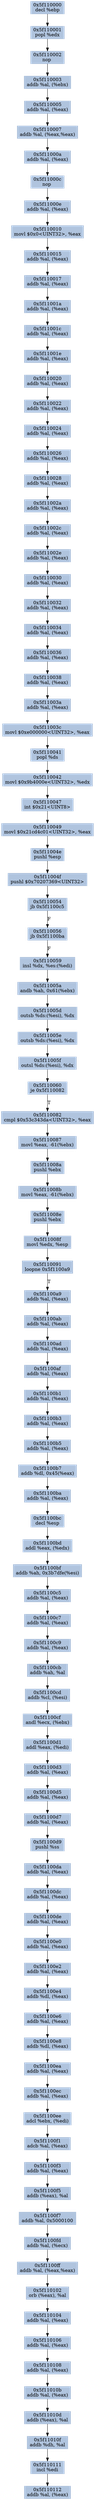 digraph G {
node[shape=rectangle,style=filled,fillcolor=lightsteelblue,color=lightsteelblue]
bgcolor="transparent"
a0x5f110000decl_ebp[label="0x5f110000\ndecl %ebp"];
a0x5f110001popl_edx[label="0x5f110001\npopl %edx"];
a0x5f110002nop_[label="0x5f110002\nnop "];
a0x5f110003addb_al_ebx_[label="0x5f110003\naddb %al, (%ebx)"];
a0x5f110005addb_al_eax_[label="0x5f110005\naddb %al, (%eax)"];
a0x5f110007addb_al_eaxeax_[label="0x5f110007\naddb %al, (%eax,%eax)"];
a0x5f11000aaddb_al_eax_[label="0x5f11000a\naddb %al, (%eax)"];
a0x5f11000cnop_[label="0x5f11000c\nnop "];
a0x5f11000eaddb_al_eax_[label="0x5f11000e\naddb %al, (%eax)"];
a0x5f110010movl_0x0UINT32_eax[label="0x5f110010\nmovl $0x0<UINT32>, %eax"];
a0x5f110015addb_al_eax_[label="0x5f110015\naddb %al, (%eax)"];
a0x5f110017addb_al_eax_[label="0x5f110017\naddb %al, (%eax)"];
a0x5f11001aaddb_al_eax_[label="0x5f11001a\naddb %al, (%eax)"];
a0x5f11001caddb_al_eax_[label="0x5f11001c\naddb %al, (%eax)"];
a0x5f11001eaddb_al_eax_[label="0x5f11001e\naddb %al, (%eax)"];
a0x5f110020addb_al_eax_[label="0x5f110020\naddb %al, (%eax)"];
a0x5f110022addb_al_eax_[label="0x5f110022\naddb %al, (%eax)"];
a0x5f110024addb_al_eax_[label="0x5f110024\naddb %al, (%eax)"];
a0x5f110026addb_al_eax_[label="0x5f110026\naddb %al, (%eax)"];
a0x5f110028addb_al_eax_[label="0x5f110028\naddb %al, (%eax)"];
a0x5f11002aaddb_al_eax_[label="0x5f11002a\naddb %al, (%eax)"];
a0x5f11002caddb_al_eax_[label="0x5f11002c\naddb %al, (%eax)"];
a0x5f11002eaddb_al_eax_[label="0x5f11002e\naddb %al, (%eax)"];
a0x5f110030addb_al_eax_[label="0x5f110030\naddb %al, (%eax)"];
a0x5f110032addb_al_eax_[label="0x5f110032\naddb %al, (%eax)"];
a0x5f110034addb_al_eax_[label="0x5f110034\naddb %al, (%eax)"];
a0x5f110036addb_al_eax_[label="0x5f110036\naddb %al, (%eax)"];
a0x5f110038addb_al_eax_[label="0x5f110038\naddb %al, (%eax)"];
a0x5f11003aaddb_al_eax_[label="0x5f11003a\naddb %al, (%eax)"];
a0x5f11003cmovl_0xe000000UINT32_eax[label="0x5f11003c\nmovl $0xe000000<UINT32>, %eax"];
a0x5f110041popl_ds[label="0x5f110041\npopl %ds"];
a0x5f110042movl_0x9b4000eUINT32_edx[label="0x5f110042\nmovl $0x9b4000e<UINT32>, %edx"];
a0x5f110047int_0x21UINT8[label="0x5f110047\nint $0x21<UINT8>"];
a0x5f110049movl_0x21cd4c01UINT32_eax[label="0x5f110049\nmovl $0x21cd4c01<UINT32>, %eax"];
a0x5f11004epushl_esp[label="0x5f11004e\npushl %esp"];
a0x5f11004fpushl_0x70207369UINT32[label="0x5f11004f\npushl $0x70207369<UINT32>"];
a0x5f110054jb_0x5f1100c5[label="0x5f110054\njb 0x5f1100c5"];
a0x5f110056jb_0x5f1100ba[label="0x5f110056\njb 0x5f1100ba"];
a0x5f110059insl_dx_es_edi_[label="0x5f110059\ninsl %dx, %es:(%edi)"];
a0x5f11005aandb_ah_0x61ebx_[label="0x5f11005a\nandb %ah, 0x61(%ebx)"];
a0x5f11005doutsb_ds_esi__dx[label="0x5f11005d\noutsb %ds:(%esi), %dx"];
a0x5f11005eoutsb_ds_esi__dx[label="0x5f11005e\noutsb %ds:(%esi), %dx"];
a0x5f11005foutsl_ds_esi__dx[label="0x5f11005f\noutsl %ds:(%esi), %dx"];
a0x5f110060je_0x5f110082[label="0x5f110060\nje 0x5f110082"];
a0x5f110082cmpl_0x53c343daUINT32_eax[label="0x5f110082\ncmpl $0x53c343da<UINT32>, %eax"];
a0x5f110087movl_eax__61ebx_[label="0x5f110087\nmovl %eax, -61(%ebx)"];
a0x5f11008apushl_ebx[label="0x5f11008a\npushl %ebx"];
a0x5f11008bmovl_eax__61ebx_[label="0x5f11008b\nmovl %eax, -61(%ebx)"];
a0x5f11008epushl_ebx[label="0x5f11008e\npushl %ebx"];
a0x5f11008fmovl_edx_esp[label="0x5f11008f\nmovl %edx, %esp"];
a0x5f110091loopne_0x5f1100a9[label="0x5f110091\nloopne 0x5f1100a9"];
a0x5f1100a9addb_al_eax_[label="0x5f1100a9\naddb %al, (%eax)"];
a0x5f1100abaddb_al_eax_[label="0x5f1100ab\naddb %al, (%eax)"];
a0x5f1100adaddb_al_eax_[label="0x5f1100ad\naddb %al, (%eax)"];
a0x5f1100afaddb_al_eax_[label="0x5f1100af\naddb %al, (%eax)"];
a0x5f1100b1addb_al_eax_[label="0x5f1100b1\naddb %al, (%eax)"];
a0x5f1100b3addb_al_eax_[label="0x5f1100b3\naddb %al, (%eax)"];
a0x5f1100b5addb_al_eax_[label="0x5f1100b5\naddb %al, (%eax)"];
a0x5f1100b7addb_dl_0x45eax_[label="0x5f1100b7\naddb %dl, 0x45(%eax)"];
a0x5f1100baaddb_al_eax_[label="0x5f1100ba\naddb %al, (%eax)"];
a0x5f1100bcdecl_esp[label="0x5f1100bc\ndecl %esp"];
a0x5f1100bdaddl_eax_edx_[label="0x5f1100bd\naddl %eax, (%edx)"];
a0x5f1100bfaddb_ah_0x3b7dfeesi_[label="0x5f1100bf\naddb %ah, 0x3b7dfe(%esi)"];
a0x5f1100c5addb_al_eax_[label="0x5f1100c5\naddb %al, (%eax)"];
a0x5f1100c7addb_al_eax_[label="0x5f1100c7\naddb %al, (%eax)"];
a0x5f1100c9addb_al_eax_[label="0x5f1100c9\naddb %al, (%eax)"];
a0x5f1100cbaddb_ah_al[label="0x5f1100cb\naddb %ah, %al"];
a0x5f1100cdaddb_cl_esi_[label="0x5f1100cd\naddb %cl, (%esi)"];
a0x5f1100cfandl_ecx_ebx_[label="0x5f1100cf\nandl %ecx, (%ebx)"];
a0x5f1100d1addl_eax_edi_[label="0x5f1100d1\naddl %eax, (%edi)"];
a0x5f1100d3addb_al_eax_[label="0x5f1100d3\naddb %al, (%eax)"];
a0x5f1100d5addb_al_eax_[label="0x5f1100d5\naddb %al, (%eax)"];
a0x5f1100d7addb_al_eax_[label="0x5f1100d7\naddb %al, (%eax)"];
a0x5f1100d9pushl_ss[label="0x5f1100d9\npushl %ss"];
a0x5f1100daaddb_al_eax_[label="0x5f1100da\naddb %al, (%eax)"];
a0x5f1100dcaddb_al_eax_[label="0x5f1100dc\naddb %al, (%eax)"];
a0x5f1100deaddb_al_eax_[label="0x5f1100de\naddb %al, (%eax)"];
a0x5f1100e0addb_al_eax_[label="0x5f1100e0\naddb %al, (%eax)"];
a0x5f1100e2addb_al_eax_[label="0x5f1100e2\naddb %al, (%eax)"];
a0x5f1100e4addb_dl_eax_[label="0x5f1100e4\naddb %dl, (%eax)"];
a0x5f1100e6addb_al_eax_[label="0x5f1100e6\naddb %al, (%eax)"];
a0x5f1100e8addb_dl_eax_[label="0x5f1100e8\naddb %dl, (%eax)"];
a0x5f1100eaaddb_al_eax_[label="0x5f1100ea\naddb %al, (%eax)"];
a0x5f1100ecaddb_al_eax_[label="0x5f1100ec\naddb %al, (%eax)"];
a0x5f1100eeadcl_ebx_edi_[label="0x5f1100ee\nadcl %ebx, (%edi)"];
a0x5f1100f1adcb_al_eax_[label="0x5f1100f1\nadcb %al, (%eax)"];
a0x5f1100f3addb_al_eax_[label="0x5f1100f3\naddb %al, (%eax)"];
a0x5f1100f5addb_eax__al[label="0x5f1100f5\naddb (%eax), %al"];
a0x5f1100f7addb_al_0x5000100[label="0x5f1100f7\naddb %al, 0x5000100"];
a0x5f1100fdaddb_al_ecx_[label="0x5f1100fd\naddb %al, (%ecx)"];
a0x5f1100ffaddb_al_eaxeax_[label="0x5f1100ff\naddb %al, (%eax,%eax)"];
a0x5f110102orb_eax__al[label="0x5f110102\norb (%eax), %al"];
a0x5f110104addb_al_eax_[label="0x5f110104\naddb %al, (%eax)"];
a0x5f110106addb_al_eax_[label="0x5f110106\naddb %al, (%eax)"];
a0x5f110108addb_al_eax_[label="0x5f110108\naddb %al, (%eax)"];
a0x5f11010baddb_al_eax_[label="0x5f11010b\naddb %al, (%eax)"];
a0x5f11010daddb_eax__al[label="0x5f11010d\naddb (%eax), %al"];
a0x5f11010faddb_dh_al[label="0x5f11010f\naddb %dh, %al"];
a0x5f110111incl_edi[label="0x5f110111\nincl %edi"];
a0x5f110112addb_al_eax_[label="0x5f110112\naddb %al, (%eax)"];
a0x5f110000decl_ebp -> a0x5f110001popl_edx [color="#000000"];
a0x5f110001popl_edx -> a0x5f110002nop_ [color="#000000"];
a0x5f110002nop_ -> a0x5f110003addb_al_ebx_ [color="#000000"];
a0x5f110003addb_al_ebx_ -> a0x5f110005addb_al_eax_ [color="#000000"];
a0x5f110005addb_al_eax_ -> a0x5f110007addb_al_eaxeax_ [color="#000000"];
a0x5f110007addb_al_eaxeax_ -> a0x5f11000aaddb_al_eax_ [color="#000000"];
a0x5f11000aaddb_al_eax_ -> a0x5f11000cnop_ [color="#000000"];
a0x5f11000cnop_ -> a0x5f11000eaddb_al_eax_ [color="#000000"];
a0x5f11000eaddb_al_eax_ -> a0x5f110010movl_0x0UINT32_eax [color="#000000"];
a0x5f110010movl_0x0UINT32_eax -> a0x5f110015addb_al_eax_ [color="#000000"];
a0x5f110015addb_al_eax_ -> a0x5f110017addb_al_eax_ [color="#000000"];
a0x5f110017addb_al_eax_ -> a0x5f11001aaddb_al_eax_ [color="#000000"];
a0x5f11001aaddb_al_eax_ -> a0x5f11001caddb_al_eax_ [color="#000000"];
a0x5f11001caddb_al_eax_ -> a0x5f11001eaddb_al_eax_ [color="#000000"];
a0x5f11001eaddb_al_eax_ -> a0x5f110020addb_al_eax_ [color="#000000"];
a0x5f110020addb_al_eax_ -> a0x5f110022addb_al_eax_ [color="#000000"];
a0x5f110022addb_al_eax_ -> a0x5f110024addb_al_eax_ [color="#000000"];
a0x5f110024addb_al_eax_ -> a0x5f110026addb_al_eax_ [color="#000000"];
a0x5f110026addb_al_eax_ -> a0x5f110028addb_al_eax_ [color="#000000"];
a0x5f110028addb_al_eax_ -> a0x5f11002aaddb_al_eax_ [color="#000000"];
a0x5f11002aaddb_al_eax_ -> a0x5f11002caddb_al_eax_ [color="#000000"];
a0x5f11002caddb_al_eax_ -> a0x5f11002eaddb_al_eax_ [color="#000000"];
a0x5f11002eaddb_al_eax_ -> a0x5f110030addb_al_eax_ [color="#000000"];
a0x5f110030addb_al_eax_ -> a0x5f110032addb_al_eax_ [color="#000000"];
a0x5f110032addb_al_eax_ -> a0x5f110034addb_al_eax_ [color="#000000"];
a0x5f110034addb_al_eax_ -> a0x5f110036addb_al_eax_ [color="#000000"];
a0x5f110036addb_al_eax_ -> a0x5f110038addb_al_eax_ [color="#000000"];
a0x5f110038addb_al_eax_ -> a0x5f11003aaddb_al_eax_ [color="#000000"];
a0x5f11003aaddb_al_eax_ -> a0x5f11003cmovl_0xe000000UINT32_eax [color="#000000"];
a0x5f11003cmovl_0xe000000UINT32_eax -> a0x5f110041popl_ds [color="#000000"];
a0x5f110041popl_ds -> a0x5f110042movl_0x9b4000eUINT32_edx [color="#000000"];
a0x5f110042movl_0x9b4000eUINT32_edx -> a0x5f110047int_0x21UINT8 [color="#000000"];
a0x5f110047int_0x21UINT8 -> a0x5f110049movl_0x21cd4c01UINT32_eax [color="#000000"];
a0x5f110049movl_0x21cd4c01UINT32_eax -> a0x5f11004epushl_esp [color="#000000"];
a0x5f11004epushl_esp -> a0x5f11004fpushl_0x70207369UINT32 [color="#000000"];
a0x5f11004fpushl_0x70207369UINT32 -> a0x5f110054jb_0x5f1100c5 [color="#000000"];
a0x5f110054jb_0x5f1100c5 -> a0x5f110056jb_0x5f1100ba [color="#000000",label="F"];
a0x5f110056jb_0x5f1100ba -> a0x5f110059insl_dx_es_edi_ [color="#000000",label="F"];
a0x5f110059insl_dx_es_edi_ -> a0x5f11005aandb_ah_0x61ebx_ [color="#000000"];
a0x5f11005aandb_ah_0x61ebx_ -> a0x5f11005doutsb_ds_esi__dx [color="#000000"];
a0x5f11005doutsb_ds_esi__dx -> a0x5f11005eoutsb_ds_esi__dx [color="#000000"];
a0x5f11005eoutsb_ds_esi__dx -> a0x5f11005foutsl_ds_esi__dx [color="#000000"];
a0x5f11005foutsl_ds_esi__dx -> a0x5f110060je_0x5f110082 [color="#000000"];
a0x5f110060je_0x5f110082 -> a0x5f110082cmpl_0x53c343daUINT32_eax [color="#000000",label="T"];
a0x5f110082cmpl_0x53c343daUINT32_eax -> a0x5f110087movl_eax__61ebx_ [color="#000000"];
a0x5f110087movl_eax__61ebx_ -> a0x5f11008apushl_ebx [color="#000000"];
a0x5f11008apushl_ebx -> a0x5f11008bmovl_eax__61ebx_ [color="#000000"];
a0x5f11008bmovl_eax__61ebx_ -> a0x5f11008epushl_ebx [color="#000000"];
a0x5f11008epushl_ebx -> a0x5f11008fmovl_edx_esp [color="#000000"];
a0x5f11008fmovl_edx_esp -> a0x5f110091loopne_0x5f1100a9 [color="#000000"];
a0x5f110091loopne_0x5f1100a9 -> a0x5f1100a9addb_al_eax_ [color="#000000",label="T"];
a0x5f1100a9addb_al_eax_ -> a0x5f1100abaddb_al_eax_ [color="#000000"];
a0x5f1100abaddb_al_eax_ -> a0x5f1100adaddb_al_eax_ [color="#000000"];
a0x5f1100adaddb_al_eax_ -> a0x5f1100afaddb_al_eax_ [color="#000000"];
a0x5f1100afaddb_al_eax_ -> a0x5f1100b1addb_al_eax_ [color="#000000"];
a0x5f1100b1addb_al_eax_ -> a0x5f1100b3addb_al_eax_ [color="#000000"];
a0x5f1100b3addb_al_eax_ -> a0x5f1100b5addb_al_eax_ [color="#000000"];
a0x5f1100b5addb_al_eax_ -> a0x5f1100b7addb_dl_0x45eax_ [color="#000000"];
a0x5f1100b7addb_dl_0x45eax_ -> a0x5f1100baaddb_al_eax_ [color="#000000"];
a0x5f1100baaddb_al_eax_ -> a0x5f1100bcdecl_esp [color="#000000"];
a0x5f1100bcdecl_esp -> a0x5f1100bdaddl_eax_edx_ [color="#000000"];
a0x5f1100bdaddl_eax_edx_ -> a0x5f1100bfaddb_ah_0x3b7dfeesi_ [color="#000000"];
a0x5f1100bfaddb_ah_0x3b7dfeesi_ -> a0x5f1100c5addb_al_eax_ [color="#000000"];
a0x5f1100c5addb_al_eax_ -> a0x5f1100c7addb_al_eax_ [color="#000000"];
a0x5f1100c7addb_al_eax_ -> a0x5f1100c9addb_al_eax_ [color="#000000"];
a0x5f1100c9addb_al_eax_ -> a0x5f1100cbaddb_ah_al [color="#000000"];
a0x5f1100cbaddb_ah_al -> a0x5f1100cdaddb_cl_esi_ [color="#000000"];
a0x5f1100cdaddb_cl_esi_ -> a0x5f1100cfandl_ecx_ebx_ [color="#000000"];
a0x5f1100cfandl_ecx_ebx_ -> a0x5f1100d1addl_eax_edi_ [color="#000000"];
a0x5f1100d1addl_eax_edi_ -> a0x5f1100d3addb_al_eax_ [color="#000000"];
a0x5f1100d3addb_al_eax_ -> a0x5f1100d5addb_al_eax_ [color="#000000"];
a0x5f1100d5addb_al_eax_ -> a0x5f1100d7addb_al_eax_ [color="#000000"];
a0x5f1100d7addb_al_eax_ -> a0x5f1100d9pushl_ss [color="#000000"];
a0x5f1100d9pushl_ss -> a0x5f1100daaddb_al_eax_ [color="#000000"];
a0x5f1100daaddb_al_eax_ -> a0x5f1100dcaddb_al_eax_ [color="#000000"];
a0x5f1100dcaddb_al_eax_ -> a0x5f1100deaddb_al_eax_ [color="#000000"];
a0x5f1100deaddb_al_eax_ -> a0x5f1100e0addb_al_eax_ [color="#000000"];
a0x5f1100e0addb_al_eax_ -> a0x5f1100e2addb_al_eax_ [color="#000000"];
a0x5f1100e2addb_al_eax_ -> a0x5f1100e4addb_dl_eax_ [color="#000000"];
a0x5f1100e4addb_dl_eax_ -> a0x5f1100e6addb_al_eax_ [color="#000000"];
a0x5f1100e6addb_al_eax_ -> a0x5f1100e8addb_dl_eax_ [color="#000000"];
a0x5f1100e8addb_dl_eax_ -> a0x5f1100eaaddb_al_eax_ [color="#000000"];
a0x5f1100eaaddb_al_eax_ -> a0x5f1100ecaddb_al_eax_ [color="#000000"];
a0x5f1100ecaddb_al_eax_ -> a0x5f1100eeadcl_ebx_edi_ [color="#000000"];
a0x5f1100eeadcl_ebx_edi_ -> a0x5f1100f1adcb_al_eax_ [color="#000000"];
a0x5f1100f1adcb_al_eax_ -> a0x5f1100f3addb_al_eax_ [color="#000000"];
a0x5f1100f3addb_al_eax_ -> a0x5f1100f5addb_eax__al [color="#000000"];
a0x5f1100f5addb_eax__al -> a0x5f1100f7addb_al_0x5000100 [color="#000000"];
a0x5f1100f7addb_al_0x5000100 -> a0x5f1100fdaddb_al_ecx_ [color="#000000"];
a0x5f1100fdaddb_al_ecx_ -> a0x5f1100ffaddb_al_eaxeax_ [color="#000000"];
a0x5f1100ffaddb_al_eaxeax_ -> a0x5f110102orb_eax__al [color="#000000"];
a0x5f110102orb_eax__al -> a0x5f110104addb_al_eax_ [color="#000000"];
a0x5f110104addb_al_eax_ -> a0x5f110106addb_al_eax_ [color="#000000"];
a0x5f110106addb_al_eax_ -> a0x5f110108addb_al_eax_ [color="#000000"];
a0x5f110108addb_al_eax_ -> a0x5f11010baddb_al_eax_ [color="#000000"];
a0x5f11010baddb_al_eax_ -> a0x5f11010daddb_eax__al [color="#000000"];
a0x5f11010daddb_eax__al -> a0x5f11010faddb_dh_al [color="#000000"];
a0x5f11010faddb_dh_al -> a0x5f110111incl_edi [color="#000000"];
a0x5f110111incl_edi -> a0x5f110112addb_al_eax_ [color="#000000"];
}
